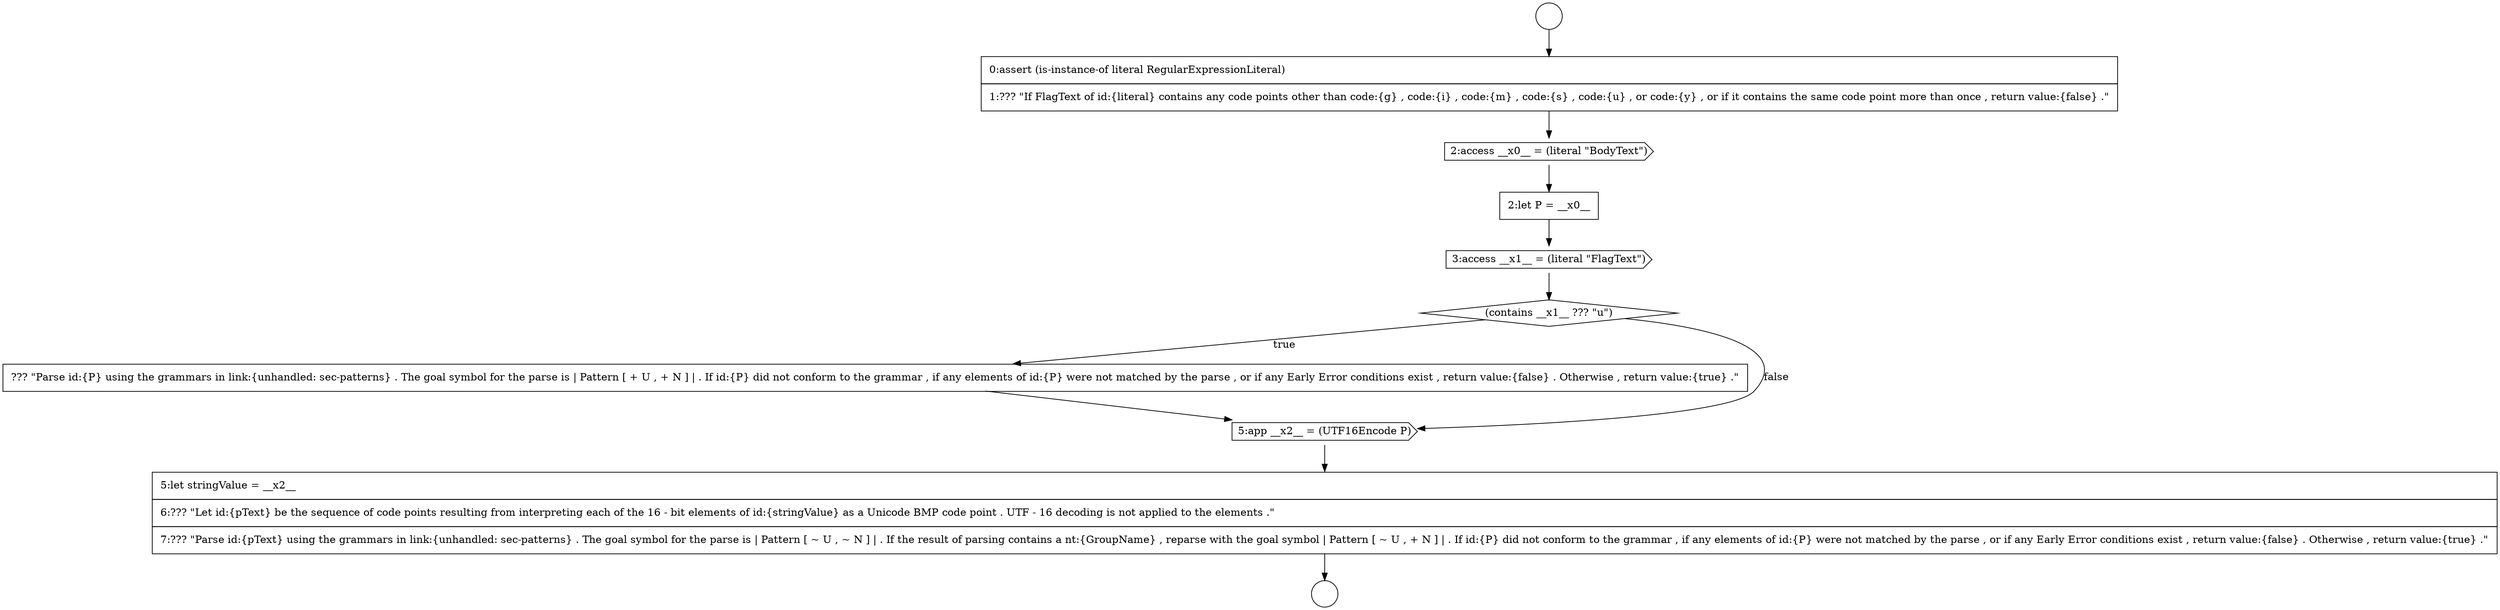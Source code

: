 digraph {
  node4124 [shape=circle label=" " color="black" fillcolor="white" style=filled]
  node4130 [shape=diamond, label=<<font color="black">(contains __x1__ ??? &quot;u&quot;)</font>> color="black" fillcolor="white" style=filled]
  node4128 [shape=none, margin=0, label=<<font color="black">
    <table border="0" cellborder="1" cellspacing="0" cellpadding="10">
      <tr><td align="left">2:let P = __x0__</td></tr>
    </table>
  </font>> color="black" fillcolor="white" style=filled]
  node4131 [shape=none, margin=0, label=<<font color="black">
    <table border="0" cellborder="1" cellspacing="0" cellpadding="10">
      <tr><td align="left">??? &quot;Parse id:{P} using the grammars in link:{unhandled: sec-patterns} . The goal symbol for the parse is | Pattern [ + U , + N ] | . If id:{P} did not conform to the grammar , if any elements of id:{P} were not matched by the parse , or if any Early Error conditions exist , return value:{false} . Otherwise , return value:{true} .&quot;</td></tr>
    </table>
  </font>> color="black" fillcolor="white" style=filled]
  node4127 [shape=cds, label=<<font color="black">2:access __x0__ = (literal &quot;BodyText&quot;)</font>> color="black" fillcolor="white" style=filled]
  node4132 [shape=cds, label=<<font color="black">5:app __x2__ = (UTF16Encode P)</font>> color="black" fillcolor="white" style=filled]
  node4133 [shape=none, margin=0, label=<<font color="black">
    <table border="0" cellborder="1" cellspacing="0" cellpadding="10">
      <tr><td align="left">5:let stringValue = __x2__</td></tr>
      <tr><td align="left">6:??? &quot;Let id:{pText} be the sequence of code points resulting from interpreting each of the 16 - bit elements of id:{stringValue} as a Unicode BMP code point . UTF - 16 decoding is not applied to the elements .&quot;</td></tr>
      <tr><td align="left">7:??? &quot;Parse id:{pText} using the grammars in link:{unhandled: sec-patterns} . The goal symbol for the parse is | Pattern [ ~ U , ~ N ] | . If the result of parsing contains a nt:{GroupName} , reparse with the goal symbol | Pattern [ ~ U , + N ] | . If id:{P} did not conform to the grammar , if any elements of id:{P} were not matched by the parse , or if any Early Error conditions exist , return value:{false} . Otherwise , return value:{true} .&quot;</td></tr>
    </table>
  </font>> color="black" fillcolor="white" style=filled]
  node4126 [shape=none, margin=0, label=<<font color="black">
    <table border="0" cellborder="1" cellspacing="0" cellpadding="10">
      <tr><td align="left">0:assert (is-instance-of literal RegularExpressionLiteral)</td></tr>
      <tr><td align="left">1:??? &quot;If FlagText of id:{literal} contains any code points other than code:{g} , code:{i} , code:{m} , code:{s} , code:{u} , or code:{y} , or if it contains the same code point more than once , return value:{false} .&quot;</td></tr>
    </table>
  </font>> color="black" fillcolor="white" style=filled]
  node4125 [shape=circle label=" " color="black" fillcolor="white" style=filled]
  node4129 [shape=cds, label=<<font color="black">3:access __x1__ = (literal &quot;FlagText&quot;)</font>> color="black" fillcolor="white" style=filled]
  node4128 -> node4129 [ color="black"]
  node4130 -> node4131 [label=<<font color="black">true</font>> color="black"]
  node4130 -> node4132 [label=<<font color="black">false</font>> color="black"]
  node4126 -> node4127 [ color="black"]
  node4131 -> node4132 [ color="black"]
  node4124 -> node4126 [ color="black"]
  node4133 -> node4125 [ color="black"]
  node4127 -> node4128 [ color="black"]
  node4132 -> node4133 [ color="black"]
  node4129 -> node4130 [ color="black"]
}
